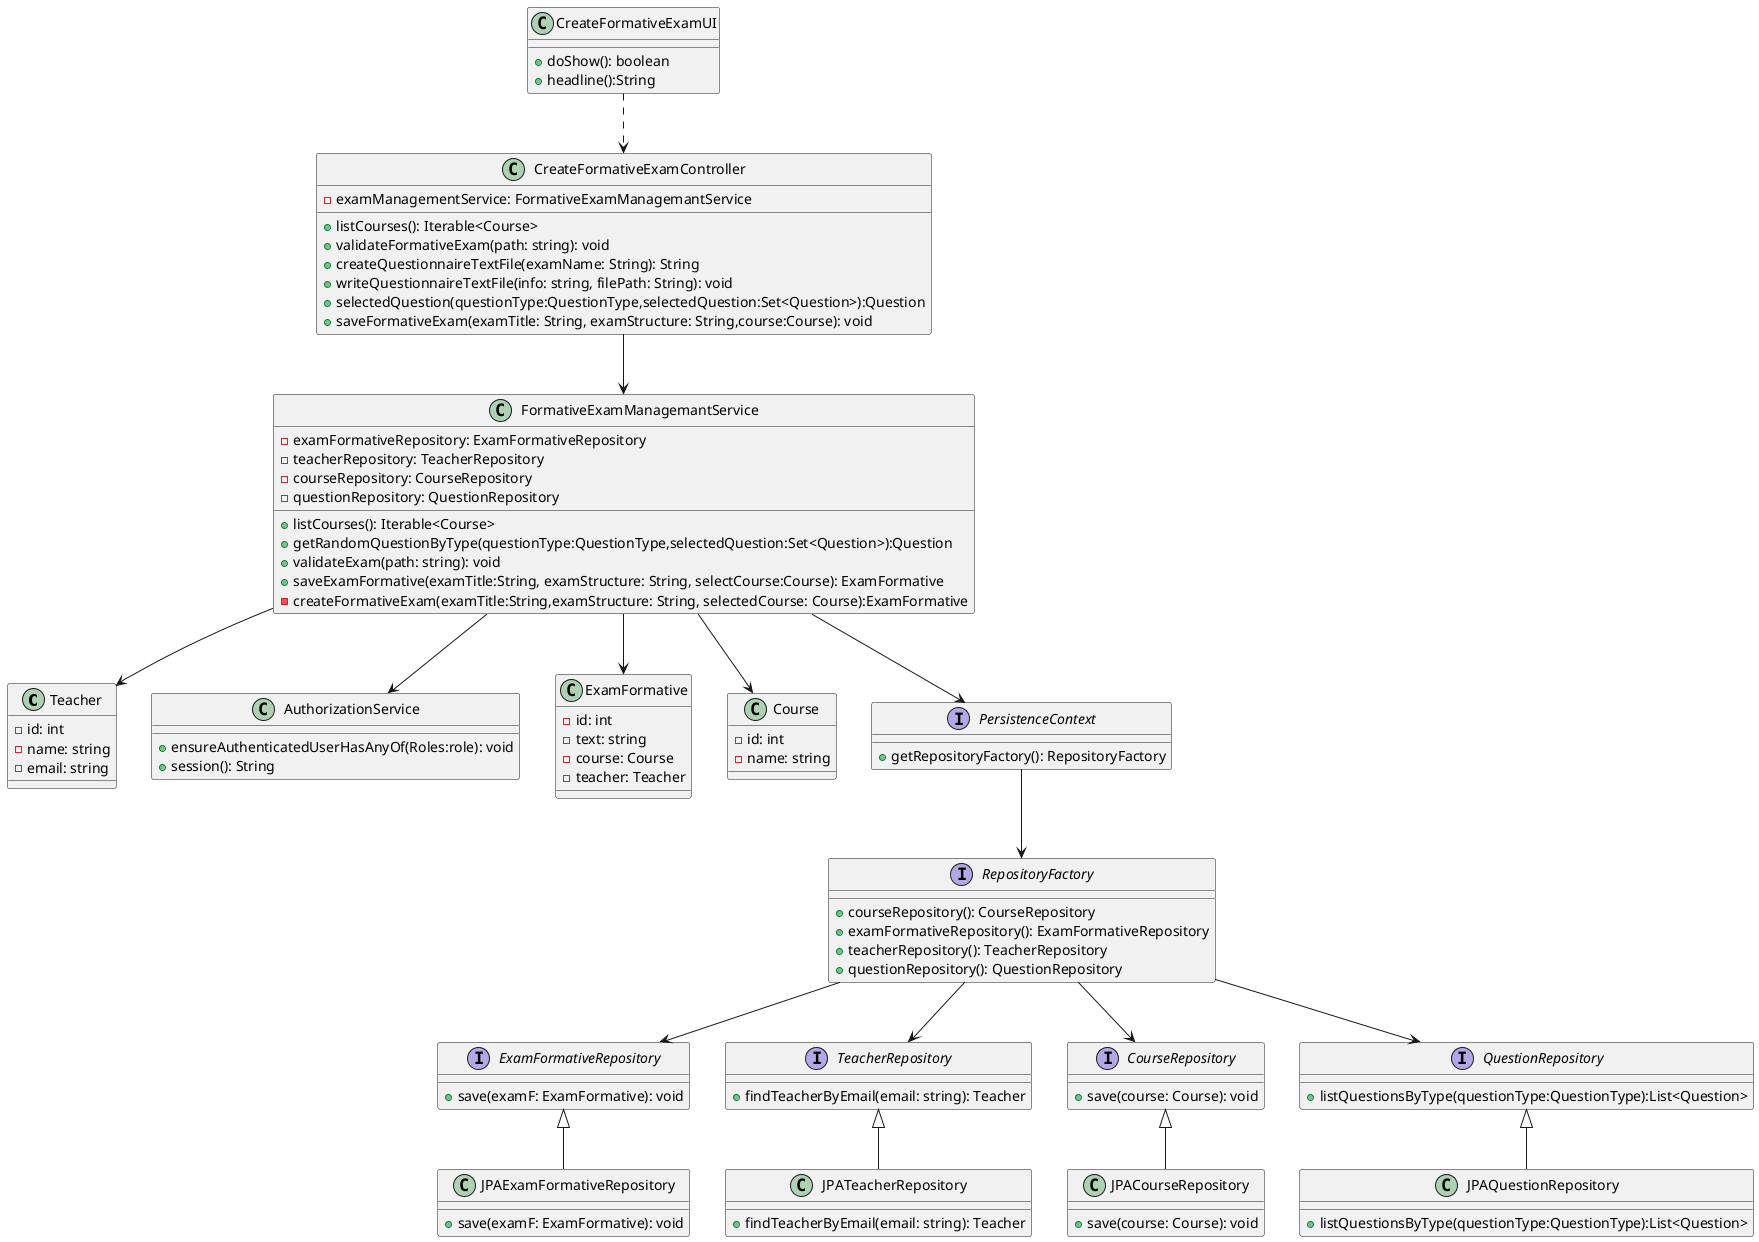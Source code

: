 @startuml


skinparam defaultFontName FG Virgil

class Teacher {
    -id: int
    -name: string
    -email: string
}

class CreateFormativeExamUI {
   +doShow(): boolean
   +headline():String
}

class CreateFormativeExamController {
    -examManagementService: FormativeExamManagemantService
    +listCourses(): Iterable<Course>
    +validateFormativeExam(path: string): void
    +createQuestionnaireTextFile(examName: String): String
    +writeQuestionnaireTextFile(info: string, filePath: String): void
    +selectedQuestion(questionType:QuestionType,selectedQuestion:Set<Question>):Question
    +saveFormativeExam(examTitle: String, examStructure: String,course:Course): void
}

class FormativeExamManagemantService {
    -examFormativeRepository: ExamFormativeRepository
    -teacherRepository: TeacherRepository
    -courseRepository: CourseRepository
    -questionRepository: QuestionRepository
    +listCourses(): Iterable<Course>
    +getRandomQuestionByType(questionType:QuestionType,selectedQuestion:Set<Question>):Question
    +validateExam(path: string): void
    +saveExamFormative(examTitle:String, examStructure: String, selectCourse:Course): ExamFormative
    -createFormativeExam(examTitle:String,examStructure: String, selectedCourse: Course):ExamFormative
}

 class AuthorizationService {
      + ensureAuthenticatedUserHasAnyOf(Roles:role): void
      + session(): String
    }

class ExamFormative {
    -id: int
    -text: string
    -course: Course
    -teacher: Teacher
}

class Course {
    -id: int
    -name: string
}

Interface PersistenceContext {
    +getRepositoryFactory(): RepositoryFactory
}

Interface RepositoryFactory {
    +courseRepository(): CourseRepository
    +examFormativeRepository(): ExamFormativeRepository
    +teacherRepository(): TeacherRepository
    +questionRepository(): QuestionRepository
}

Interface ExamFormativeRepository {
    +save(examF: ExamFormative): void
}

Interface TeacherRepository {
    +findTeacherByEmail(email: string): Teacher
}

Interface CourseRepository {
    +save(course: Course): void
}

class JPAExamFormativeRepository {
    +save(examF: ExamFormative): void
}

Interface QuestionRepository {
    +listQuestionsByType(questionType:QuestionType):List<Question>
}

class JPAQuestionRepository{
     +listQuestionsByType(questionType:QuestionType):List<Question>
}


class JPATeacherRepository {
    +findTeacherByEmail(email: string): Teacher
}

class JPACourseRepository {
    +save(course: Course): void
}

CreateFormativeExamUI ..> CreateFormativeExamController
CreateFormativeExamController --> FormativeExamManagemantService

FormativeExamManagemantService --> AuthorizationService
FormativeExamManagemantService --> PersistenceContext

FormativeExamManagemantService --> Course
FormativeExamManagemantService --> ExamFormative
FormativeExamManagemantService --> Teacher
PersistenceContext --> RepositoryFactory

RepositoryFactory --> ExamFormativeRepository
RepositoryFactory --> TeacherRepository
RepositoryFactory --> CourseRepository
RepositoryFactory --> QuestionRepository

QuestionRepository <|-- JPAQuestionRepository
ExamFormativeRepository <|-- JPAExamFormativeRepository
TeacherRepository <|-- JPATeacherRepository
CourseRepository <|-- JPACourseRepository
@enduml
